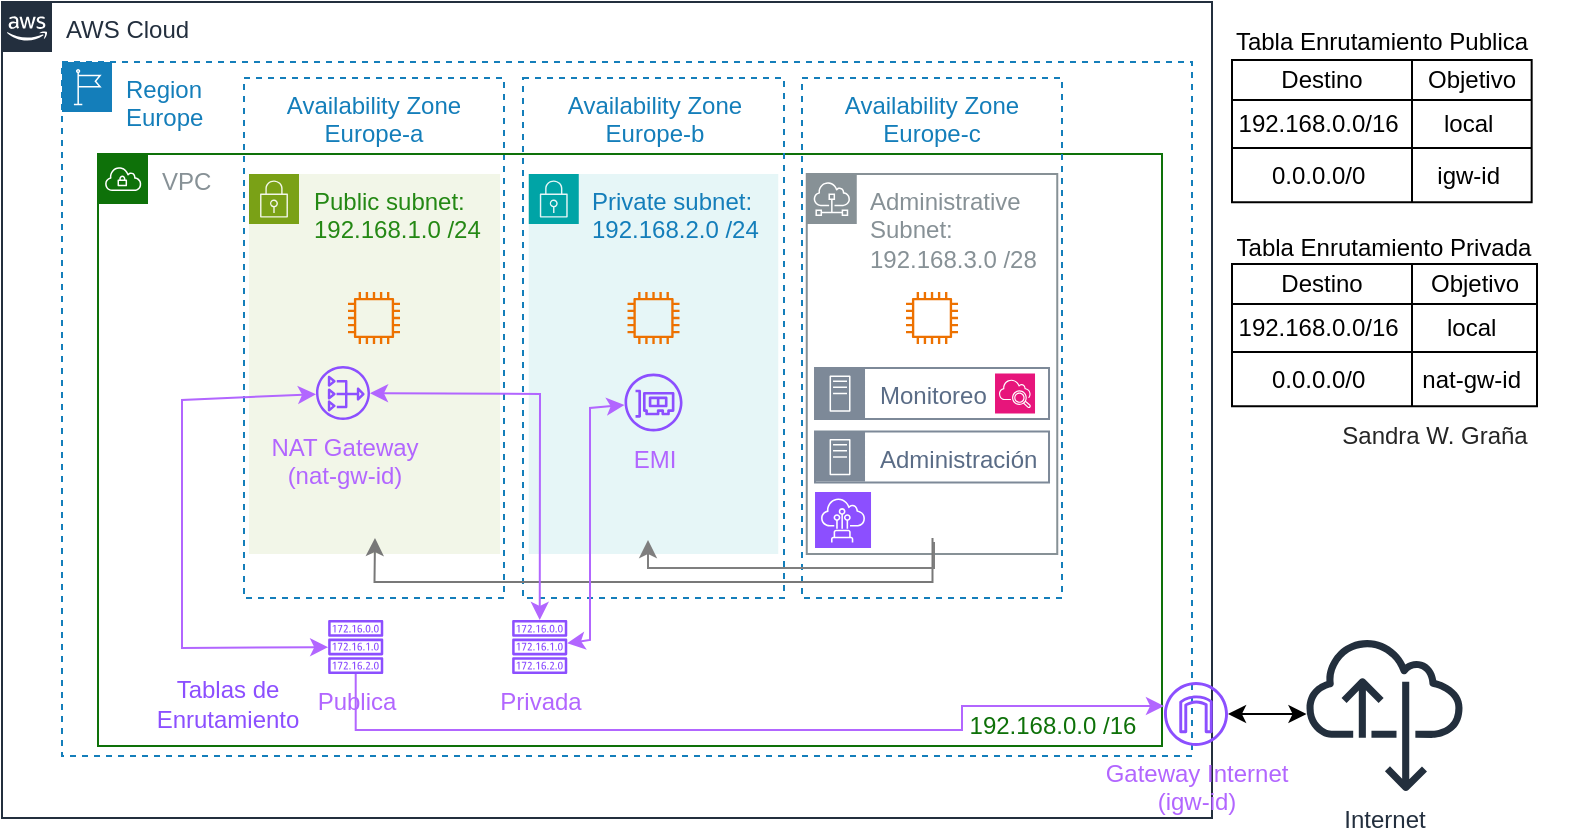 <mxfile version="26.1.0">
  <diagram name="Page-1" id="kG-T58hATOvC6Lf3kqpy">
    <mxGraphModel dx="794" dy="446" grid="0" gridSize="10" guides="1" tooltips="1" connect="1" arrows="1" fold="1" page="1" pageScale="1" pageWidth="827" pageHeight="1169" math="0" shadow="0">
      <root>
        <mxCell id="0" />
        <mxCell id="1" parent="0" />
        <mxCell id="rq8LcoA_C-CREQ77X2FL-8" value="AWS Cloud" style="points=[[0,0],[0.25,0],[0.5,0],[0.75,0],[1,0],[1,0.25],[1,0.5],[1,0.75],[1,1],[0.75,1],[0.5,1],[0.25,1],[0,1],[0,0.75],[0,0.5],[0,0.25]];outlineConnect=0;gradientColor=none;html=1;whiteSpace=wrap;fontSize=12;fontStyle=0;container=1;pointerEvents=0;collapsible=0;recursiveResize=0;shape=mxgraph.aws4.group;grIcon=mxgraph.aws4.group_aws_cloud_alt;strokeColor=#232F3E;fillColor=none;verticalAlign=top;align=left;spacingLeft=30;fontColor=#232F3E;dashed=0;movable=1;resizable=1;rotatable=1;deletable=1;editable=1;locked=0;connectable=1;" parent="1" vertex="1">
          <mxGeometry x="53" y="8" width="605" height="408" as="geometry" />
        </mxCell>
        <mxCell id="rq8LcoA_C-CREQ77X2FL-10" value="&lt;font style=&quot;color: light-dark(rgb(20, 126, 186), rgb(37, 102, 168));&quot;&gt;Region&lt;/font&gt;&lt;div&gt;&lt;font style=&quot;color: light-dark(rgb(20, 126, 186), rgb(37, 102, 168));&quot;&gt;Europe&lt;/font&gt;&lt;/div&gt;" style="sketch=0;outlineConnect=0;html=1;whiteSpace=wrap;fontSize=12;fontStyle=0;shape=mxgraph.aws4.group;grIcon=mxgraph.aws4.group_region;verticalAlign=top;align=left;spacingLeft=30;dashed=1;strokeColor=light-dark(#147EBA,#2566A8);" parent="rq8LcoA_C-CREQ77X2FL-8" vertex="1">
          <mxGeometry x="30" y="30" width="565" height="347" as="geometry" />
        </mxCell>
        <mxCell id="rq8LcoA_C-CREQ77X2FL-11" value="Availability Zone&lt;div&gt;Europe-a&lt;/div&gt;" style="fillColor=none;strokeColor=#147EBA;dashed=1;verticalAlign=top;fontStyle=0;fontColor=#147EBA;whiteSpace=wrap;html=1;movable=0;resizable=0;rotatable=0;deletable=0;editable=0;locked=1;connectable=0;" parent="rq8LcoA_C-CREQ77X2FL-8" vertex="1">
          <mxGeometry x="121" y="38" width="130" height="260" as="geometry" />
        </mxCell>
        <mxCell id="rq8LcoA_C-CREQ77X2FL-14" value="VPC" style="sketch=0;outlineConnect=0;gradientColor=none;html=1;whiteSpace=wrap;fontSize=12;fontStyle=0;shape=mxgraph.aws4.group;grIcon=mxgraph.aws4.group_vpc;strokeColor=light-dark(#0E7109,#EDEDED);fillColor=none;verticalAlign=top;align=left;spacingLeft=30;fontColor=#879196;dashed=0;" parent="rq8LcoA_C-CREQ77X2FL-8" vertex="1">
          <mxGeometry x="48" y="76" width="532" height="296" as="geometry" />
        </mxCell>
        <mxCell id="rq8LcoA_C-CREQ77X2FL-22" value="Availability Zone&lt;div&gt;Europe-c&lt;/div&gt;" style="fillColor=none;strokeColor=#147EBA;dashed=1;verticalAlign=top;fontStyle=0;fontColor=#147EBA;whiteSpace=wrap;html=1;movable=0;resizable=0;rotatable=0;deletable=0;editable=0;locked=1;connectable=0;" parent="rq8LcoA_C-CREQ77X2FL-8" vertex="1">
          <mxGeometry x="400" y="38" width="130" height="260" as="geometry" />
        </mxCell>
        <mxCell id="rq8LcoA_C-CREQ77X2FL-21" value="Availability Zone&lt;div&gt;Europe-b&lt;/div&gt;" style="fillColor=none;strokeColor=#147EBA;dashed=1;verticalAlign=top;fontStyle=0;fontColor=#147EBA;whiteSpace=wrap;html=1;movable=0;resizable=0;rotatable=0;deletable=0;editable=0;locked=1;connectable=0;" parent="rq8LcoA_C-CREQ77X2FL-8" vertex="1">
          <mxGeometry x="260.5" y="38" width="130.5" height="260" as="geometry" />
        </mxCell>
        <mxCell id="rq8LcoA_C-CREQ77X2FL-24" value="Public subnet:&lt;div&gt;192.168.1.0 /24&lt;/div&gt;" style="points=[[0,0],[0.25,0],[0.5,0],[0.75,0],[1,0],[1,0.25],[1,0.5],[1,0.75],[1,1],[0.75,1],[0.5,1],[0.25,1],[0,1],[0,0.75],[0,0.5],[0,0.25]];outlineConnect=0;gradientColor=none;html=1;whiteSpace=wrap;fontSize=12;fontStyle=0;container=1;pointerEvents=0;collapsible=0;recursiveResize=0;shape=mxgraph.aws4.group;grIcon=mxgraph.aws4.group_security_group;grStroke=0;strokeColor=#7AA116;fillColor=#F2F6E8;verticalAlign=top;align=left;spacingLeft=30;fontColor=#248814;dashed=0;movable=1;resizable=1;rotatable=1;deletable=1;editable=1;locked=0;connectable=1;" parent="rq8LcoA_C-CREQ77X2FL-8" vertex="1">
          <mxGeometry x="123.5" y="86" width="125.5" height="190" as="geometry" />
        </mxCell>
        <mxCell id="rq8LcoA_C-CREQ77X2FL-26" value="" style="sketch=0;outlineConnect=0;fontColor=#232F3E;gradientColor=none;fillColor=#ED7100;strokeColor=none;dashed=0;verticalLabelPosition=bottom;verticalAlign=top;align=center;html=1;fontSize=12;fontStyle=0;aspect=fixed;pointerEvents=1;shape=mxgraph.aws4.instance2;" parent="rq8LcoA_C-CREQ77X2FL-24" vertex="1">
          <mxGeometry x="49.5" y="59" width="26" height="26" as="geometry" />
        </mxCell>
        <mxCell id="rq8LcoA_C-CREQ77X2FL-47" value="&lt;font style=&quot;color: rgb(178, 102, 255);&quot;&gt;NAT Gateway&lt;/font&gt;&lt;div&gt;&lt;font style=&quot;color: rgb(178, 102, 255);&quot;&gt;(nat-gw-id)&lt;/font&gt;&lt;/div&gt;" style="sketch=0;outlineConnect=0;fontColor=#232F3E;gradientColor=none;fillColor=#8C4FFF;strokeColor=none;dashed=0;verticalLabelPosition=bottom;verticalAlign=top;align=center;html=1;fontSize=12;fontStyle=0;aspect=fixed;pointerEvents=1;shape=mxgraph.aws4.nat_gateway;movable=1;resizable=1;rotatable=1;deletable=1;editable=1;locked=0;connectable=1;" parent="rq8LcoA_C-CREQ77X2FL-24" vertex="1">
          <mxGeometry x="33.5" y="96" width="27" height="27" as="geometry" />
        </mxCell>
        <mxCell id="rq8LcoA_C-CREQ77X2FL-23" value="Private subnet:&lt;div&gt;192.168.2.0 /24&lt;/div&gt;" style="points=[[0,0,0,0,0],[0,0.25,0,0,0],[0,0.5,0,0,0],[0,0.75,0,0,0],[0,1,0,0,0],[0.25,0,0,0,0],[0.25,1,0,0,0],[0.5,0,0,0,0],[0.5,0.98,0,0,0],[0.5,0.99,0,0,0],[0.5,1,0,0,0],[0.75,0,0,0,0],[0.75,1,0,0,0],[1,0,0,0,0],[1,0.25,0,0,0],[1,0.5,0,0,0],[1,0.75,0,0,0],[1,1,0,0,0]];outlineConnect=0;gradientColor=none;html=1;whiteSpace=wrap;fontSize=12;fontStyle=0;container=1;pointerEvents=0;collapsible=0;recursiveResize=0;shape=mxgraph.aws4.group;grIcon=mxgraph.aws4.group_security_group;grStroke=0;strokeColor=#00A4A6;fillColor=#E6F6F7;verticalAlign=top;align=left;spacingLeft=30;fontColor=#147EBA;dashed=0;" parent="rq8LcoA_C-CREQ77X2FL-8" vertex="1">
          <mxGeometry x="263.38" y="86" width="124.75" height="190" as="geometry" />
        </mxCell>
        <mxCell id="rq8LcoA_C-CREQ77X2FL-37" value="" style="sketch=0;outlineConnect=0;fontColor=#232F3E;gradientColor=none;fillColor=#ED7100;strokeColor=none;dashed=0;verticalLabelPosition=bottom;verticalAlign=top;align=center;html=1;fontSize=12;fontStyle=0;aspect=fixed;pointerEvents=1;shape=mxgraph.aws4.instance2;" parent="rq8LcoA_C-CREQ77X2FL-23" vertex="1">
          <mxGeometry x="49.38" y="59" width="26" height="26" as="geometry" />
        </mxCell>
        <mxCell id="rq8LcoA_C-CREQ77X2FL-120" value="&lt;font style=&quot;color: rgb(178, 102, 255);&quot;&gt;EMI&lt;/font&gt;" style="sketch=0;outlineConnect=0;fontColor=#232F3E;gradientColor=none;fillColor=#8C4FFF;strokeColor=none;dashed=0;verticalLabelPosition=bottom;verticalAlign=top;align=center;html=1;fontSize=12;fontStyle=0;aspect=fixed;pointerEvents=1;shape=mxgraph.aws4.elastic_network_interface;" parent="rq8LcoA_C-CREQ77X2FL-23" vertex="1">
          <mxGeometry x="47.88" y="99.75" width="29" height="29" as="geometry" />
        </mxCell>
        <mxCell id="rq8LcoA_C-CREQ77X2FL-25" value="Administrative&lt;div&gt;Subnet:&lt;/div&gt;&lt;div&gt;192.168.3.0 /28&lt;/div&gt;" style="sketch=0;outlineConnect=0;gradientColor=none;html=1;whiteSpace=wrap;fontSize=12;fontStyle=0;shape=mxgraph.aws4.group;grIcon=mxgraph.aws4.group_subnet;strokeColor=#879196;fillColor=none;verticalAlign=top;align=left;spacingLeft=30;fontColor=#879196;dashed=0;points=[[0.5,1,0,0,0]];" parent="rq8LcoA_C-CREQ77X2FL-8" vertex="1">
          <mxGeometry x="402.38" y="86" width="125.25" height="190" as="geometry" />
        </mxCell>
        <mxCell id="rq8LcoA_C-CREQ77X2FL-38" value="" style="sketch=0;outlineConnect=0;fontColor=#232F3E;gradientColor=none;fillColor=#ED7100;strokeColor=none;dashed=0;verticalLabelPosition=bottom;verticalAlign=top;align=center;html=1;fontSize=12;fontStyle=0;aspect=fixed;pointerEvents=1;shape=mxgraph.aws4.instance2;" parent="rq8LcoA_C-CREQ77X2FL-8" vertex="1">
          <mxGeometry x="452.01" y="145" width="26" height="26" as="geometry" />
        </mxCell>
        <mxCell id="rq8LcoA_C-CREQ77X2FL-44" value="" style="sketch=0;points=[[0,0,0],[0.25,0,0],[0.5,0,0],[0.75,0,0],[1,0,0],[0,1,0],[0.25,1,0],[0.5,1,0],[0.75,1,0],[1,1,0],[0,0.25,0],[0,0.5,0],[0,0.75,0],[1,0.25,0],[1,0.5,0],[1,0.75,0]];points=[[0,0,0],[0.25,0,0],[0.5,0,0],[0.75,0,0],[1,0,0],[0,1,0],[0.25,1,0],[0.5,1,0],[0.75,1,0],[1,1,0],[0,0.25,0],[0,0.5,0],[0,0.75,0],[1,0.25,0],[1,0.5,0],[1,0.75,0]];outlineConnect=0;fontColor=#232F3E;fillColor=#E7157B;strokeColor=#ffffff;dashed=0;verticalLabelPosition=bottom;verticalAlign=top;align=center;html=1;fontSize=12;fontStyle=0;aspect=fixed;shape=mxgraph.aws4.resourceIcon;resIcon=mxgraph.aws4.cloudwatch_2;" parent="rq8LcoA_C-CREQ77X2FL-8" vertex="1">
          <mxGeometry x="496.51" y="185.75" width="20" height="20" as="geometry" />
        </mxCell>
        <mxCell id="rq8LcoA_C-CREQ77X2FL-45" value="Monitoreo" style="points=[[0,0],[0.25,0],[0.5,0],[0.75,0],[1,0],[1,0.25],[1,0.5],[1,0.75],[1,1],[0.75,1],[0.5,1],[0.25,1],[0,1],[0,0.75],[0,0.5],[0,0.25]];outlineConnect=0;gradientColor=none;html=1;whiteSpace=wrap;fontSize=12;fontStyle=0;container=1;pointerEvents=0;collapsible=0;recursiveResize=0;shape=mxgraph.aws4.group;grIcon=mxgraph.aws4.group_on_premise;strokeColor=#7D8998;fillColor=none;verticalAlign=top;align=left;spacingLeft=30;fontColor=#5A6C86;dashed=0;" parent="rq8LcoA_C-CREQ77X2FL-8" vertex="1">
          <mxGeometry x="406.51" y="183" width="117" height="25.5" as="geometry" />
        </mxCell>
        <mxCell id="rq8LcoA_C-CREQ77X2FL-46" value="Administración" style="points=[[0,0],[0.25,0],[0.5,0],[0.75,0],[1,0],[1,0.25],[1,0.5],[1,0.75],[1,1],[0.75,1],[0.5,1],[0.25,1],[0,1],[0,0.75],[0,0.5],[0,0.25]];outlineConnect=0;gradientColor=none;html=1;whiteSpace=wrap;fontSize=12;fontStyle=0;container=1;pointerEvents=0;collapsible=0;recursiveResize=0;shape=mxgraph.aws4.group;grIcon=mxgraph.aws4.group_on_premise;strokeColor=#7D8998;fillColor=none;verticalAlign=top;align=left;spacingLeft=30;fontColor=#5A6C86;dashed=0;" parent="rq8LcoA_C-CREQ77X2FL-8" vertex="1">
          <mxGeometry x="406.51" y="214.75" width="117" height="25.5" as="geometry" />
        </mxCell>
        <mxCell id="rq8LcoA_C-CREQ77X2FL-48" value="&lt;font style=&quot;color: rgb(178, 102, 255);&quot;&gt;Gateway Internet&lt;/font&gt;&lt;div&gt;&lt;font style=&quot;color: rgb(178, 102, 255);&quot;&gt;(igw-id)&lt;/font&gt;&lt;/div&gt;" style="sketch=0;outlineConnect=0;fontColor=#232F3E;gradientColor=none;fillColor=#8C4FFF;strokeColor=none;dashed=0;verticalLabelPosition=bottom;verticalAlign=top;align=center;html=1;fontSize=12;fontStyle=0;aspect=fixed;pointerEvents=1;shape=mxgraph.aws4.internet_gateway;" parent="rq8LcoA_C-CREQ77X2FL-8" vertex="1">
          <mxGeometry x="581" y="340" width="32" height="32" as="geometry" />
        </mxCell>
        <mxCell id="rq8LcoA_C-CREQ77X2FL-81" style="edgeStyle=orthogonalEdgeStyle;rounded=0;orthogonalLoop=1;jettySize=auto;html=1;strokeColor=#B266FF;" parent="rq8LcoA_C-CREQ77X2FL-8" source="rq8LcoA_C-CREQ77X2FL-60" target="rq8LcoA_C-CREQ77X2FL-48" edge="1">
          <mxGeometry relative="1" as="geometry">
            <Array as="points">
              <mxPoint x="177" y="364" />
              <mxPoint x="480" y="364" />
              <mxPoint x="480" y="352" />
            </Array>
          </mxGeometry>
        </mxCell>
        <mxCell id="rq8LcoA_C-CREQ77X2FL-60" value="&lt;font style=&quot;color: rgb(178, 102, 255);&quot;&gt;Publica&lt;/font&gt;" style="sketch=0;outlineConnect=0;fontColor=#232F3E;gradientColor=none;fillColor=#8C4FFF;strokeColor=none;dashed=0;verticalLabelPosition=bottom;verticalAlign=top;align=center;html=1;fontSize=12;fontStyle=0;aspect=fixed;pointerEvents=1;shape=mxgraph.aws4.route_table;" parent="rq8LcoA_C-CREQ77X2FL-8" vertex="1">
          <mxGeometry x="163" y="309" width="27.71" height="27" as="geometry" />
        </mxCell>
        <mxCell id="rq8LcoA_C-CREQ77X2FL-73" value="" style="endArrow=classic;html=1;rounded=0;entryX=0.5;entryY=1;entryDx=0;entryDy=0;exitX=0.5;exitY=1;exitDx=0;exitDy=0;exitPerimeter=0;strokeColor=#787878;" parent="rq8LcoA_C-CREQ77X2FL-8" edge="1">
          <mxGeometry width="50" height="50" relative="1" as="geometry">
            <mxPoint x="465.255" y="268" as="sourcePoint" />
            <mxPoint x="186.5" y="268" as="targetPoint" />
            <Array as="points">
              <mxPoint x="465.25" y="290" />
              <mxPoint x="288.25" y="290" />
              <mxPoint x="186.25" y="290" />
            </Array>
          </mxGeometry>
        </mxCell>
        <mxCell id="rq8LcoA_C-CREQ77X2FL-74" value="&lt;font style=&quot;color: rgb(178, 102, 255);&quot;&gt;Privada&lt;/font&gt;" style="sketch=0;outlineConnect=0;fontColor=#232F3E;gradientColor=none;fillColor=#8C4FFF;strokeColor=none;dashed=0;verticalLabelPosition=bottom;verticalAlign=top;align=center;html=1;fontSize=12;fontStyle=0;aspect=fixed;pointerEvents=1;shape=mxgraph.aws4.route_table;" parent="rq8LcoA_C-CREQ77X2FL-8" vertex="1">
          <mxGeometry x="255.0" y="309" width="27.71" height="27" as="geometry" />
        </mxCell>
        <mxCell id="rq8LcoA_C-CREQ77X2FL-78" value="&lt;font style=&quot;color: light-dark(rgb(140, 79, 255), rgb(237, 237, 237));&quot;&gt;Tablas de Enrutamiento&lt;/font&gt;" style="text;html=1;align=center;verticalAlign=middle;whiteSpace=wrap;rounded=0;" parent="rq8LcoA_C-CREQ77X2FL-8" vertex="1">
          <mxGeometry x="83" y="336" width="60" height="30" as="geometry" />
        </mxCell>
        <mxCell id="rq8LcoA_C-CREQ77X2FL-71" value="" style="endArrow=classic;html=1;rounded=0;exitX=0.5;exitY=1;exitDx=0;exitDy=0;exitPerimeter=0;strokeColor=light-dark(#7f7f7f, #ededed);" parent="rq8LcoA_C-CREQ77X2FL-8" edge="1">
          <mxGeometry width="50" height="50" relative="1" as="geometry">
            <mxPoint x="466.005" y="270" as="sourcePoint" />
            <mxPoint x="323" y="269" as="targetPoint" />
            <Array as="points">
              <mxPoint x="466" y="283" />
              <mxPoint x="323" y="283" />
            </Array>
          </mxGeometry>
        </mxCell>
        <mxCell id="rq8LcoA_C-CREQ77X2FL-86" value="" style="endArrow=classic;startArrow=classic;html=1;rounded=0;strokeColor=#B266FF;" parent="rq8LcoA_C-CREQ77X2FL-8" source="rq8LcoA_C-CREQ77X2FL-60" target="rq8LcoA_C-CREQ77X2FL-47" edge="1">
          <mxGeometry width="50" height="50" relative="1" as="geometry">
            <mxPoint x="58" y="258.5" as="sourcePoint" />
            <mxPoint x="108" y="208.5" as="targetPoint" />
            <Array as="points">
              <mxPoint x="90" y="323" />
              <mxPoint x="90" y="199" />
            </Array>
          </mxGeometry>
        </mxCell>
        <mxCell id="rq8LcoA_C-CREQ77X2FL-87" value="" style="endArrow=classic;startArrow=classic;html=1;rounded=0;strokeColor=#B266FF;" parent="rq8LcoA_C-CREQ77X2FL-8" source="rq8LcoA_C-CREQ77X2FL-74" target="rq8LcoA_C-CREQ77X2FL-120" edge="1">
          <mxGeometry width="50" height="50" relative="1" as="geometry">
            <mxPoint x="354" y="223" as="sourcePoint" />
            <mxPoint x="404" y="173" as="targetPoint" />
            <Array as="points">
              <mxPoint x="294" y="319" />
              <mxPoint x="294" y="203" />
            </Array>
          </mxGeometry>
        </mxCell>
        <mxCell id="rq8LcoA_C-CREQ77X2FL-88" value="" style="endArrow=classic;startArrow=classic;html=1;rounded=0;strokeColor=#B266FF;" parent="rq8LcoA_C-CREQ77X2FL-8" source="rq8LcoA_C-CREQ77X2FL-74" target="rq8LcoA_C-CREQ77X2FL-47" edge="1">
          <mxGeometry width="50" height="50" relative="1" as="geometry">
            <mxPoint x="354" y="223" as="sourcePoint" />
            <mxPoint x="150" y="196" as="targetPoint" />
            <Array as="points">
              <mxPoint x="269" y="196" />
            </Array>
          </mxGeometry>
        </mxCell>
        <mxCell id="rq8LcoA_C-CREQ77X2FL-90" value="&lt;font style=&quot;color: light-dark(rgb(14, 113, 9), rgb(237, 237, 237));&quot;&gt;192.168.0.0 /16&lt;/font&gt;" style="text;html=1;align=center;verticalAlign=middle;whiteSpace=wrap;rounded=0;" parent="rq8LcoA_C-CREQ77X2FL-8" vertex="1">
          <mxGeometry x="467" y="347" width="117" height="30" as="geometry" />
        </mxCell>
        <mxCell id="rq8LcoA_C-CREQ77X2FL-118" value="" style="sketch=0;points=[[0,0,0],[0.25,0,0],[0.5,0,0],[0.75,0,0],[1,0,0],[0,1,0],[0.25,1,0],[0.5,1,0],[0.75,1,0],[1,1,0],[0,0.25,0],[0,0.5,0],[0,0.75,0],[1,0.25,0],[1,0.5,0],[1,0.75,0]];outlineConnect=0;fontColor=#232F3E;fillColor=#8C4FFF;strokeColor=#ffffff;dashed=0;verticalLabelPosition=bottom;verticalAlign=top;align=center;html=1;fontSize=12;fontStyle=0;aspect=fixed;shape=mxgraph.aws4.resourceIcon;resIcon=mxgraph.aws4.direct_connect;" parent="rq8LcoA_C-CREQ77X2FL-8" vertex="1">
          <mxGeometry x="406.51" y="245" width="28" height="28" as="geometry" />
        </mxCell>
        <mxCell id="rq8LcoA_C-CREQ77X2FL-50" value="Internet" style="sketch=0;outlineConnect=0;fontColor=#232F3E;gradientColor=none;fillColor=#232F3D;strokeColor=none;dashed=0;verticalLabelPosition=bottom;verticalAlign=top;align=center;html=1;fontSize=12;fontStyle=0;aspect=fixed;pointerEvents=1;shape=mxgraph.aws4.internet_alt22;" parent="1" vertex="1">
          <mxGeometry x="705.25" y="325" width="78" height="78" as="geometry" />
        </mxCell>
        <mxCell id="rq8LcoA_C-CREQ77X2FL-80" value="" style="endArrow=classic;startArrow=classic;html=1;rounded=0;" parent="1" source="rq8LcoA_C-CREQ77X2FL-48" target="rq8LcoA_C-CREQ77X2FL-50" edge="1">
          <mxGeometry width="50" height="50" relative="1" as="geometry">
            <mxPoint x="407" y="231" as="sourcePoint" />
            <mxPoint x="457" y="181" as="targetPoint" />
          </mxGeometry>
        </mxCell>
        <mxCell id="rq8LcoA_C-CREQ77X2FL-93" value="" style="shape=table;startSize=0;container=1;collapsible=0;childLayout=tableLayout;" parent="1" vertex="1">
          <mxGeometry x="668" y="37" width="149.833" height="71.17" as="geometry" />
        </mxCell>
        <mxCell id="rq8LcoA_C-CREQ77X2FL-94" value="" style="shape=tableRow;horizontal=0;startSize=0;swimlaneHead=0;swimlaneBody=0;strokeColor=inherit;top=0;left=0;bottom=0;right=0;collapsible=0;dropTarget=0;fillColor=none;points=[[0,0.5],[1,0.5]];portConstraint=eastwest;fontSize=12;" parent="rq8LcoA_C-CREQ77X2FL-93" vertex="1">
          <mxGeometry width="149.833" height="20" as="geometry" />
        </mxCell>
        <mxCell id="rq8LcoA_C-CREQ77X2FL-95" value="Destino" style="shape=partialRectangle;html=1;whiteSpace=wrap;connectable=0;strokeColor=inherit;overflow=hidden;fillColor=none;top=0;left=0;bottom=0;right=0;pointerEvents=1;fontSize=12;" parent="rq8LcoA_C-CREQ77X2FL-94" vertex="1">
          <mxGeometry width="90" height="20" as="geometry">
            <mxRectangle width="90" height="20" as="alternateBounds" />
          </mxGeometry>
        </mxCell>
        <mxCell id="rq8LcoA_C-CREQ77X2FL-96" value="Objetivo" style="shape=partialRectangle;html=1;whiteSpace=wrap;connectable=0;strokeColor=inherit;overflow=hidden;fillColor=none;top=0;left=0;bottom=0;right=0;pointerEvents=1;fontSize=12;" parent="rq8LcoA_C-CREQ77X2FL-94" vertex="1">
          <mxGeometry x="90" width="60" height="20" as="geometry">
            <mxRectangle width="60" height="20" as="alternateBounds" />
          </mxGeometry>
        </mxCell>
        <mxCell id="rq8LcoA_C-CREQ77X2FL-98" value="" style="shape=tableRow;horizontal=0;startSize=0;swimlaneHead=0;swimlaneBody=0;strokeColor=inherit;top=0;left=0;bottom=0;right=0;collapsible=0;dropTarget=0;fillColor=none;points=[[0,0.5],[1,0.5]];portConstraint=eastwest;fontSize=12;" parent="rq8LcoA_C-CREQ77X2FL-93" vertex="1">
          <mxGeometry y="20" width="149.833" height="24" as="geometry" />
        </mxCell>
        <mxCell id="rq8LcoA_C-CREQ77X2FL-99" value="192.168.0.0/16&amp;nbsp;" style="shape=partialRectangle;html=1;whiteSpace=wrap;connectable=0;strokeColor=inherit;overflow=hidden;fillColor=none;top=0;left=0;bottom=0;right=0;pointerEvents=1;fontSize=12;" parent="rq8LcoA_C-CREQ77X2FL-98" vertex="1">
          <mxGeometry width="90" height="24" as="geometry">
            <mxRectangle width="90" height="24" as="alternateBounds" />
          </mxGeometry>
        </mxCell>
        <mxCell id="rq8LcoA_C-CREQ77X2FL-100" value="local " style="shape=partialRectangle;html=1;whiteSpace=wrap;connectable=0;strokeColor=inherit;overflow=hidden;fillColor=none;top=0;left=0;bottom=0;right=0;pointerEvents=1;" parent="rq8LcoA_C-CREQ77X2FL-98" vertex="1">
          <mxGeometry x="90" width="60" height="24" as="geometry">
            <mxRectangle width="60" height="24" as="alternateBounds" />
          </mxGeometry>
        </mxCell>
        <mxCell id="rq8LcoA_C-CREQ77X2FL-102" value="" style="shape=tableRow;horizontal=0;startSize=0;swimlaneHead=0;swimlaneBody=0;strokeColor=inherit;top=0;left=0;bottom=0;right=0;collapsible=0;dropTarget=0;fillColor=none;points=[[0,0.5],[1,0.5]];portConstraint=eastwest;fontSize=12;" parent="rq8LcoA_C-CREQ77X2FL-93" vertex="1">
          <mxGeometry y="44" width="149.833" height="27" as="geometry" />
        </mxCell>
        <mxCell id="rq8LcoA_C-CREQ77X2FL-103" value="0.0.0.0/0 " style="shape=partialRectangle;html=1;whiteSpace=wrap;connectable=0;strokeColor=inherit;overflow=hidden;fillColor=none;top=0;left=0;bottom=0;right=0;pointerEvents=1;" parent="rq8LcoA_C-CREQ77X2FL-102" vertex="1">
          <mxGeometry width="90" height="27" as="geometry">
            <mxRectangle width="90" height="27" as="alternateBounds" />
          </mxGeometry>
        </mxCell>
        <mxCell id="rq8LcoA_C-CREQ77X2FL-104" value="igw-id&amp;nbsp;" style="shape=partialRectangle;html=1;whiteSpace=wrap;connectable=0;strokeColor=inherit;overflow=hidden;fillColor=none;top=0;left=0;bottom=0;right=0;pointerEvents=1;" parent="rq8LcoA_C-CREQ77X2FL-102" vertex="1">
          <mxGeometry x="90" width="60" height="27" as="geometry">
            <mxRectangle width="60" height="27" as="alternateBounds" />
          </mxGeometry>
        </mxCell>
        <mxCell id="rq8LcoA_C-CREQ77X2FL-106" value="" style="shape=table;startSize=0;container=1;collapsible=0;childLayout=tableLayout;" parent="1" vertex="1">
          <mxGeometry x="668" y="139.0" width="152.5" height="71.17" as="geometry" />
        </mxCell>
        <mxCell id="rq8LcoA_C-CREQ77X2FL-107" value="" style="shape=tableRow;horizontal=0;startSize=0;swimlaneHead=0;swimlaneBody=0;strokeColor=inherit;top=0;left=0;bottom=0;right=0;collapsible=0;dropTarget=0;fillColor=none;points=[[0,0.5],[1,0.5]];portConstraint=eastwest;fontSize=12;" parent="rq8LcoA_C-CREQ77X2FL-106" vertex="1">
          <mxGeometry width="152.5" height="20" as="geometry" />
        </mxCell>
        <mxCell id="rq8LcoA_C-CREQ77X2FL-108" value="Destino" style="shape=partialRectangle;html=1;whiteSpace=wrap;connectable=0;strokeColor=inherit;overflow=hidden;fillColor=none;top=0;left=0;bottom=0;right=0;pointerEvents=1;fontSize=12;" parent="rq8LcoA_C-CREQ77X2FL-107" vertex="1">
          <mxGeometry width="90" height="20" as="geometry">
            <mxRectangle width="90" height="20" as="alternateBounds" />
          </mxGeometry>
        </mxCell>
        <mxCell id="rq8LcoA_C-CREQ77X2FL-109" value="Objetivo" style="shape=partialRectangle;html=1;whiteSpace=wrap;connectable=0;strokeColor=inherit;overflow=hidden;fillColor=none;top=0;left=0;bottom=0;right=0;pointerEvents=1;fontSize=12;" parent="rq8LcoA_C-CREQ77X2FL-107" vertex="1">
          <mxGeometry x="90" width="63" height="20" as="geometry">
            <mxRectangle width="63" height="20" as="alternateBounds" />
          </mxGeometry>
        </mxCell>
        <mxCell id="rq8LcoA_C-CREQ77X2FL-110" value="" style="shape=tableRow;horizontal=0;startSize=0;swimlaneHead=0;swimlaneBody=0;strokeColor=inherit;top=0;left=0;bottom=0;right=0;collapsible=0;dropTarget=0;fillColor=none;points=[[0,0.5],[1,0.5]];portConstraint=eastwest;fontSize=12;" parent="rq8LcoA_C-CREQ77X2FL-106" vertex="1">
          <mxGeometry y="20" width="152.5" height="24" as="geometry" />
        </mxCell>
        <mxCell id="rq8LcoA_C-CREQ77X2FL-111" value="192.168.0.0/16&amp;nbsp;" style="shape=partialRectangle;html=1;whiteSpace=wrap;connectable=0;strokeColor=inherit;overflow=hidden;fillColor=none;top=0;left=0;bottom=0;right=0;pointerEvents=1;fontSize=12;" parent="rq8LcoA_C-CREQ77X2FL-110" vertex="1">
          <mxGeometry width="90" height="24" as="geometry">
            <mxRectangle width="90" height="24" as="alternateBounds" />
          </mxGeometry>
        </mxCell>
        <mxCell id="rq8LcoA_C-CREQ77X2FL-112" value="local " style="shape=partialRectangle;html=1;whiteSpace=wrap;connectable=0;strokeColor=inherit;overflow=hidden;fillColor=none;top=0;left=0;bottom=0;right=0;pointerEvents=1;" parent="rq8LcoA_C-CREQ77X2FL-110" vertex="1">
          <mxGeometry x="90" width="63" height="24" as="geometry">
            <mxRectangle width="63" height="24" as="alternateBounds" />
          </mxGeometry>
        </mxCell>
        <mxCell id="rq8LcoA_C-CREQ77X2FL-113" value="" style="shape=tableRow;horizontal=0;startSize=0;swimlaneHead=0;swimlaneBody=0;strokeColor=inherit;top=0;left=0;bottom=0;right=0;collapsible=0;dropTarget=0;fillColor=none;points=[[0,0.5],[1,0.5]];portConstraint=eastwest;fontSize=12;" parent="rq8LcoA_C-CREQ77X2FL-106" vertex="1">
          <mxGeometry y="44" width="152.5" height="27" as="geometry" />
        </mxCell>
        <mxCell id="rq8LcoA_C-CREQ77X2FL-114" value="0.0.0.0/0 " style="shape=partialRectangle;html=1;whiteSpace=wrap;connectable=0;strokeColor=inherit;overflow=hidden;fillColor=none;top=0;left=0;bottom=0;right=0;pointerEvents=1;" parent="rq8LcoA_C-CREQ77X2FL-113" vertex="1">
          <mxGeometry width="90" height="27" as="geometry">
            <mxRectangle width="90" height="27" as="alternateBounds" />
          </mxGeometry>
        </mxCell>
        <mxCell id="rq8LcoA_C-CREQ77X2FL-115" value="nat-gw-id&amp;nbsp;" style="shape=partialRectangle;html=1;whiteSpace=wrap;connectable=0;strokeColor=inherit;overflow=hidden;fillColor=none;top=0;left=0;bottom=0;right=0;pointerEvents=1;" parent="rq8LcoA_C-CREQ77X2FL-113" vertex="1">
          <mxGeometry x="90" width="63" height="27" as="geometry">
            <mxRectangle width="63" height="27" as="alternateBounds" />
          </mxGeometry>
        </mxCell>
        <mxCell id="rq8LcoA_C-CREQ77X2FL-116" value="Tabla Enrutamiento Publica" style="text;html=1;align=center;verticalAlign=middle;whiteSpace=wrap;rounded=0;" parent="1" vertex="1">
          <mxGeometry x="663.92" y="13" width="158" height="30" as="geometry" />
        </mxCell>
        <mxCell id="rq8LcoA_C-CREQ77X2FL-117" value="Tabla Enrutamiento Privada" style="text;html=1;align=center;verticalAlign=middle;whiteSpace=wrap;rounded=0;" parent="1" vertex="1">
          <mxGeometry x="665.25" y="116" width="158" height="30" as="geometry" />
        </mxCell>
        <mxCell id="rq8LcoA_C-CREQ77X2FL-119" value="Sandra W. Graña" style="text;html=1;align=center;verticalAlign=middle;whiteSpace=wrap;rounded=0;fontColor=light-dark(#252525,#EDEDED);labelPosition=center;verticalLabelPosition=middle;" parent="1" vertex="1">
          <mxGeometry x="699" y="210.17" width="141" height="30" as="geometry" />
        </mxCell>
      </root>
    </mxGraphModel>
  </diagram>
</mxfile>
